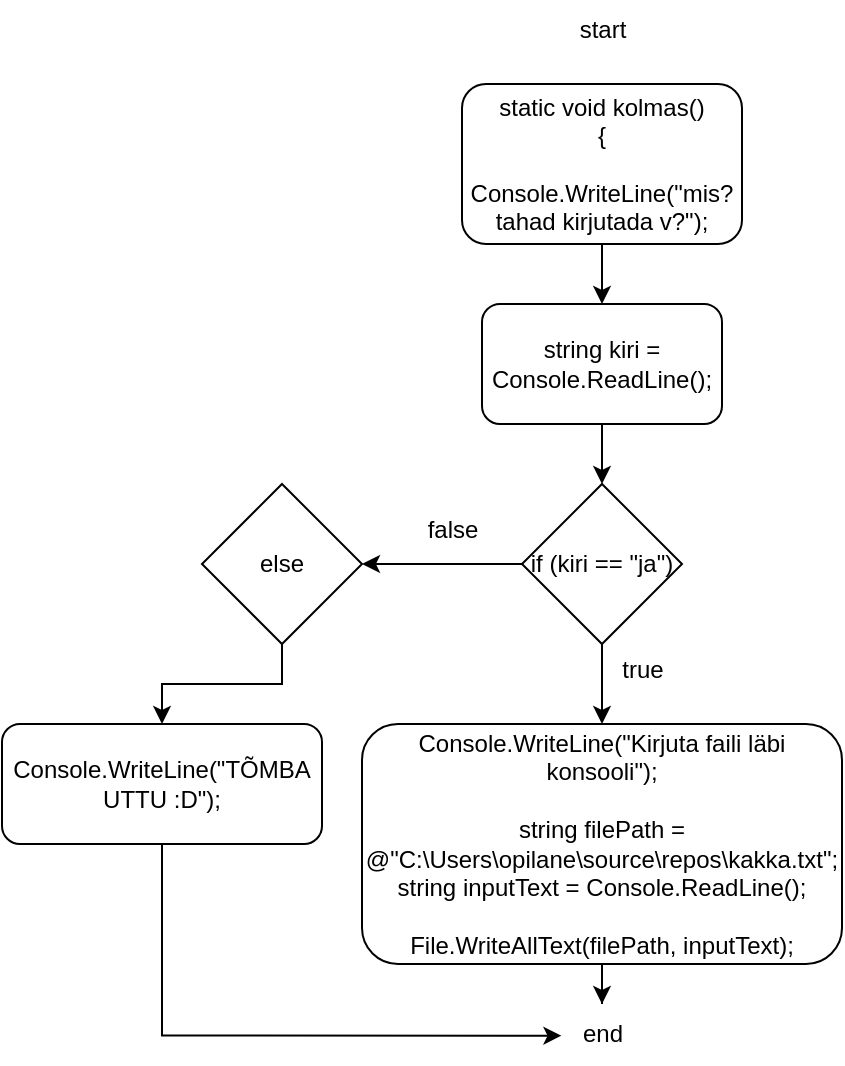 <mxfile version="21.8.2" type="device">
  <diagram id="C5RBs43oDa-KdzZeNtuy" name="Page-1">
    <mxGraphModel dx="648" dy="765" grid="1" gridSize="10" guides="1" tooltips="1" connect="1" arrows="1" fold="1" page="1" pageScale="1" pageWidth="827" pageHeight="1169" math="0" shadow="0">
      <root>
        <mxCell id="WIyWlLk6GJQsqaUBKTNV-0" />
        <mxCell id="WIyWlLk6GJQsqaUBKTNV-1" parent="WIyWlLk6GJQsqaUBKTNV-0" />
        <mxCell id="MH8nShaRoZfIPJejkB44-7" style="edgeStyle=orthogonalEdgeStyle;rounded=0;orthogonalLoop=1;jettySize=auto;html=1;entryX=0.5;entryY=0;entryDx=0;entryDy=0;" edge="1" parent="WIyWlLk6GJQsqaUBKTNV-1" source="MH8nShaRoZfIPJejkB44-0" target="MH8nShaRoZfIPJejkB44-1">
          <mxGeometry relative="1" as="geometry" />
        </mxCell>
        <mxCell id="MH8nShaRoZfIPJejkB44-0" value="&lt;div&gt;static void kolmas()&lt;/div&gt;&lt;div&gt;{&lt;/div&gt;&lt;div&gt;&amp;nbsp; &amp;nbsp; Console.WriteLine(&quot;mis? tahad kirjutada v?&quot;);&lt;/div&gt;" style="rounded=1;whiteSpace=wrap;html=1;" vertex="1" parent="WIyWlLk6GJQsqaUBKTNV-1">
          <mxGeometry x="380" y="110" width="140" height="80" as="geometry" />
        </mxCell>
        <mxCell id="MH8nShaRoZfIPJejkB44-5" style="edgeStyle=orthogonalEdgeStyle;rounded=0;orthogonalLoop=1;jettySize=auto;html=1;" edge="1" parent="WIyWlLk6GJQsqaUBKTNV-1" source="MH8nShaRoZfIPJejkB44-1" target="MH8nShaRoZfIPJejkB44-2">
          <mxGeometry relative="1" as="geometry" />
        </mxCell>
        <mxCell id="MH8nShaRoZfIPJejkB44-1" value="string kiri = Console.ReadLine();" style="rounded=1;whiteSpace=wrap;html=1;" vertex="1" parent="WIyWlLk6GJQsqaUBKTNV-1">
          <mxGeometry x="390" y="220" width="120" height="60" as="geometry" />
        </mxCell>
        <mxCell id="MH8nShaRoZfIPJejkB44-4" style="edgeStyle=orthogonalEdgeStyle;rounded=0;orthogonalLoop=1;jettySize=auto;html=1;" edge="1" parent="WIyWlLk6GJQsqaUBKTNV-1" source="MH8nShaRoZfIPJejkB44-2" target="MH8nShaRoZfIPJejkB44-3">
          <mxGeometry relative="1" as="geometry" />
        </mxCell>
        <mxCell id="MH8nShaRoZfIPJejkB44-10" style="edgeStyle=orthogonalEdgeStyle;rounded=0;orthogonalLoop=1;jettySize=auto;html=1;" edge="1" parent="WIyWlLk6GJQsqaUBKTNV-1" source="MH8nShaRoZfIPJejkB44-2" target="MH8nShaRoZfIPJejkB44-9">
          <mxGeometry relative="1" as="geometry" />
        </mxCell>
        <mxCell id="MH8nShaRoZfIPJejkB44-2" value="if (kiri == &quot;ja&quot;)" style="rhombus;whiteSpace=wrap;html=1;" vertex="1" parent="WIyWlLk6GJQsqaUBKTNV-1">
          <mxGeometry x="410" y="310" width="80" height="80" as="geometry" />
        </mxCell>
        <mxCell id="MH8nShaRoZfIPJejkB44-19" style="edgeStyle=orthogonalEdgeStyle;rounded=0;orthogonalLoop=1;jettySize=auto;html=1;" edge="1" parent="WIyWlLk6GJQsqaUBKTNV-1" source="MH8nShaRoZfIPJejkB44-3" target="MH8nShaRoZfIPJejkB44-17">
          <mxGeometry relative="1" as="geometry" />
        </mxCell>
        <mxCell id="MH8nShaRoZfIPJejkB44-3" value="&lt;div&gt;Console.WriteLine(&quot;Kirjuta faili läbi konsooli&quot;);&lt;/div&gt;&lt;div&gt;&lt;br&gt;&lt;/div&gt;&lt;div&gt;string filePath = @&quot;C:\Users\opilane\source\repos\kakka.txt&quot;;&lt;/div&gt;&lt;div&gt;string inputText = Console.ReadLine();&lt;/div&gt;&lt;div&gt;&lt;br&gt;&lt;/div&gt;&lt;div&gt;File.WriteAllText(filePath, inputText);&lt;/div&gt;" style="rounded=1;whiteSpace=wrap;html=1;" vertex="1" parent="WIyWlLk6GJQsqaUBKTNV-1">
          <mxGeometry x="330" y="430" width="240" height="120" as="geometry" />
        </mxCell>
        <mxCell id="MH8nShaRoZfIPJejkB44-8" value="true" style="text;html=1;align=center;verticalAlign=middle;resizable=0;points=[];autosize=1;strokeColor=none;fillColor=none;" vertex="1" parent="WIyWlLk6GJQsqaUBKTNV-1">
          <mxGeometry x="450" y="388" width="40" height="30" as="geometry" />
        </mxCell>
        <mxCell id="MH8nShaRoZfIPJejkB44-15" style="edgeStyle=orthogonalEdgeStyle;rounded=0;orthogonalLoop=1;jettySize=auto;html=1;" edge="1" parent="WIyWlLk6GJQsqaUBKTNV-1" source="MH8nShaRoZfIPJejkB44-9" target="MH8nShaRoZfIPJejkB44-14">
          <mxGeometry relative="1" as="geometry" />
        </mxCell>
        <mxCell id="MH8nShaRoZfIPJejkB44-9" value="else" style="rhombus;whiteSpace=wrap;html=1;" vertex="1" parent="WIyWlLk6GJQsqaUBKTNV-1">
          <mxGeometry x="250" y="310" width="80" height="80" as="geometry" />
        </mxCell>
        <mxCell id="MH8nShaRoZfIPJejkB44-13" value="false" style="text;html=1;align=center;verticalAlign=middle;resizable=0;points=[];autosize=1;strokeColor=none;fillColor=none;" vertex="1" parent="WIyWlLk6GJQsqaUBKTNV-1">
          <mxGeometry x="350" y="318" width="50" height="30" as="geometry" />
        </mxCell>
        <mxCell id="MH8nShaRoZfIPJejkB44-14" value="Console.WriteLine(&quot;TÕMBA UTTU :D&quot;);" style="rounded=1;whiteSpace=wrap;html=1;" vertex="1" parent="WIyWlLk6GJQsqaUBKTNV-1">
          <mxGeometry x="150" y="430" width="160" height="60" as="geometry" />
        </mxCell>
        <mxCell id="MH8nShaRoZfIPJejkB44-16" value="start" style="text;html=1;align=center;verticalAlign=middle;resizable=0;points=[];autosize=1;strokeColor=none;fillColor=none;" vertex="1" parent="WIyWlLk6GJQsqaUBKTNV-1">
          <mxGeometry x="425" y="68" width="50" height="30" as="geometry" />
        </mxCell>
        <mxCell id="MH8nShaRoZfIPJejkB44-17" value="end" style="text;html=1;align=center;verticalAlign=middle;resizable=0;points=[];autosize=1;strokeColor=none;fillColor=none;" vertex="1" parent="WIyWlLk6GJQsqaUBKTNV-1">
          <mxGeometry x="430" y="570" width="40" height="30" as="geometry" />
        </mxCell>
        <mxCell id="MH8nShaRoZfIPJejkB44-18" style="edgeStyle=orthogonalEdgeStyle;rounded=0;orthogonalLoop=1;jettySize=auto;html=1;entryX=-0.007;entryY=0.528;entryDx=0;entryDy=0;entryPerimeter=0;" edge="1" parent="WIyWlLk6GJQsqaUBKTNV-1" source="MH8nShaRoZfIPJejkB44-14" target="MH8nShaRoZfIPJejkB44-17">
          <mxGeometry relative="1" as="geometry">
            <Array as="points">
              <mxPoint x="230" y="586" />
            </Array>
          </mxGeometry>
        </mxCell>
      </root>
    </mxGraphModel>
  </diagram>
</mxfile>
